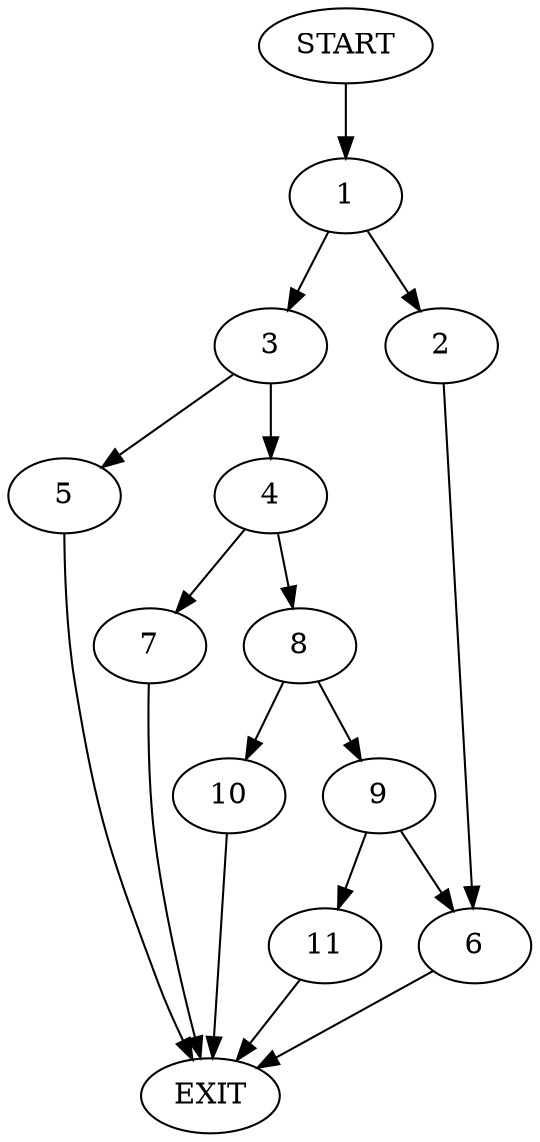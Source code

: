 digraph {
0 [label="START"]
12 [label="EXIT"]
0 -> 1
1 -> 2
1 -> 3
3 -> 4
3 -> 5
2 -> 6
6 -> 12
5 -> 12
4 -> 7
4 -> 8
8 -> 9
8 -> 10
7 -> 12
9 -> 11
9 -> 6
10 -> 12
11 -> 12
}
